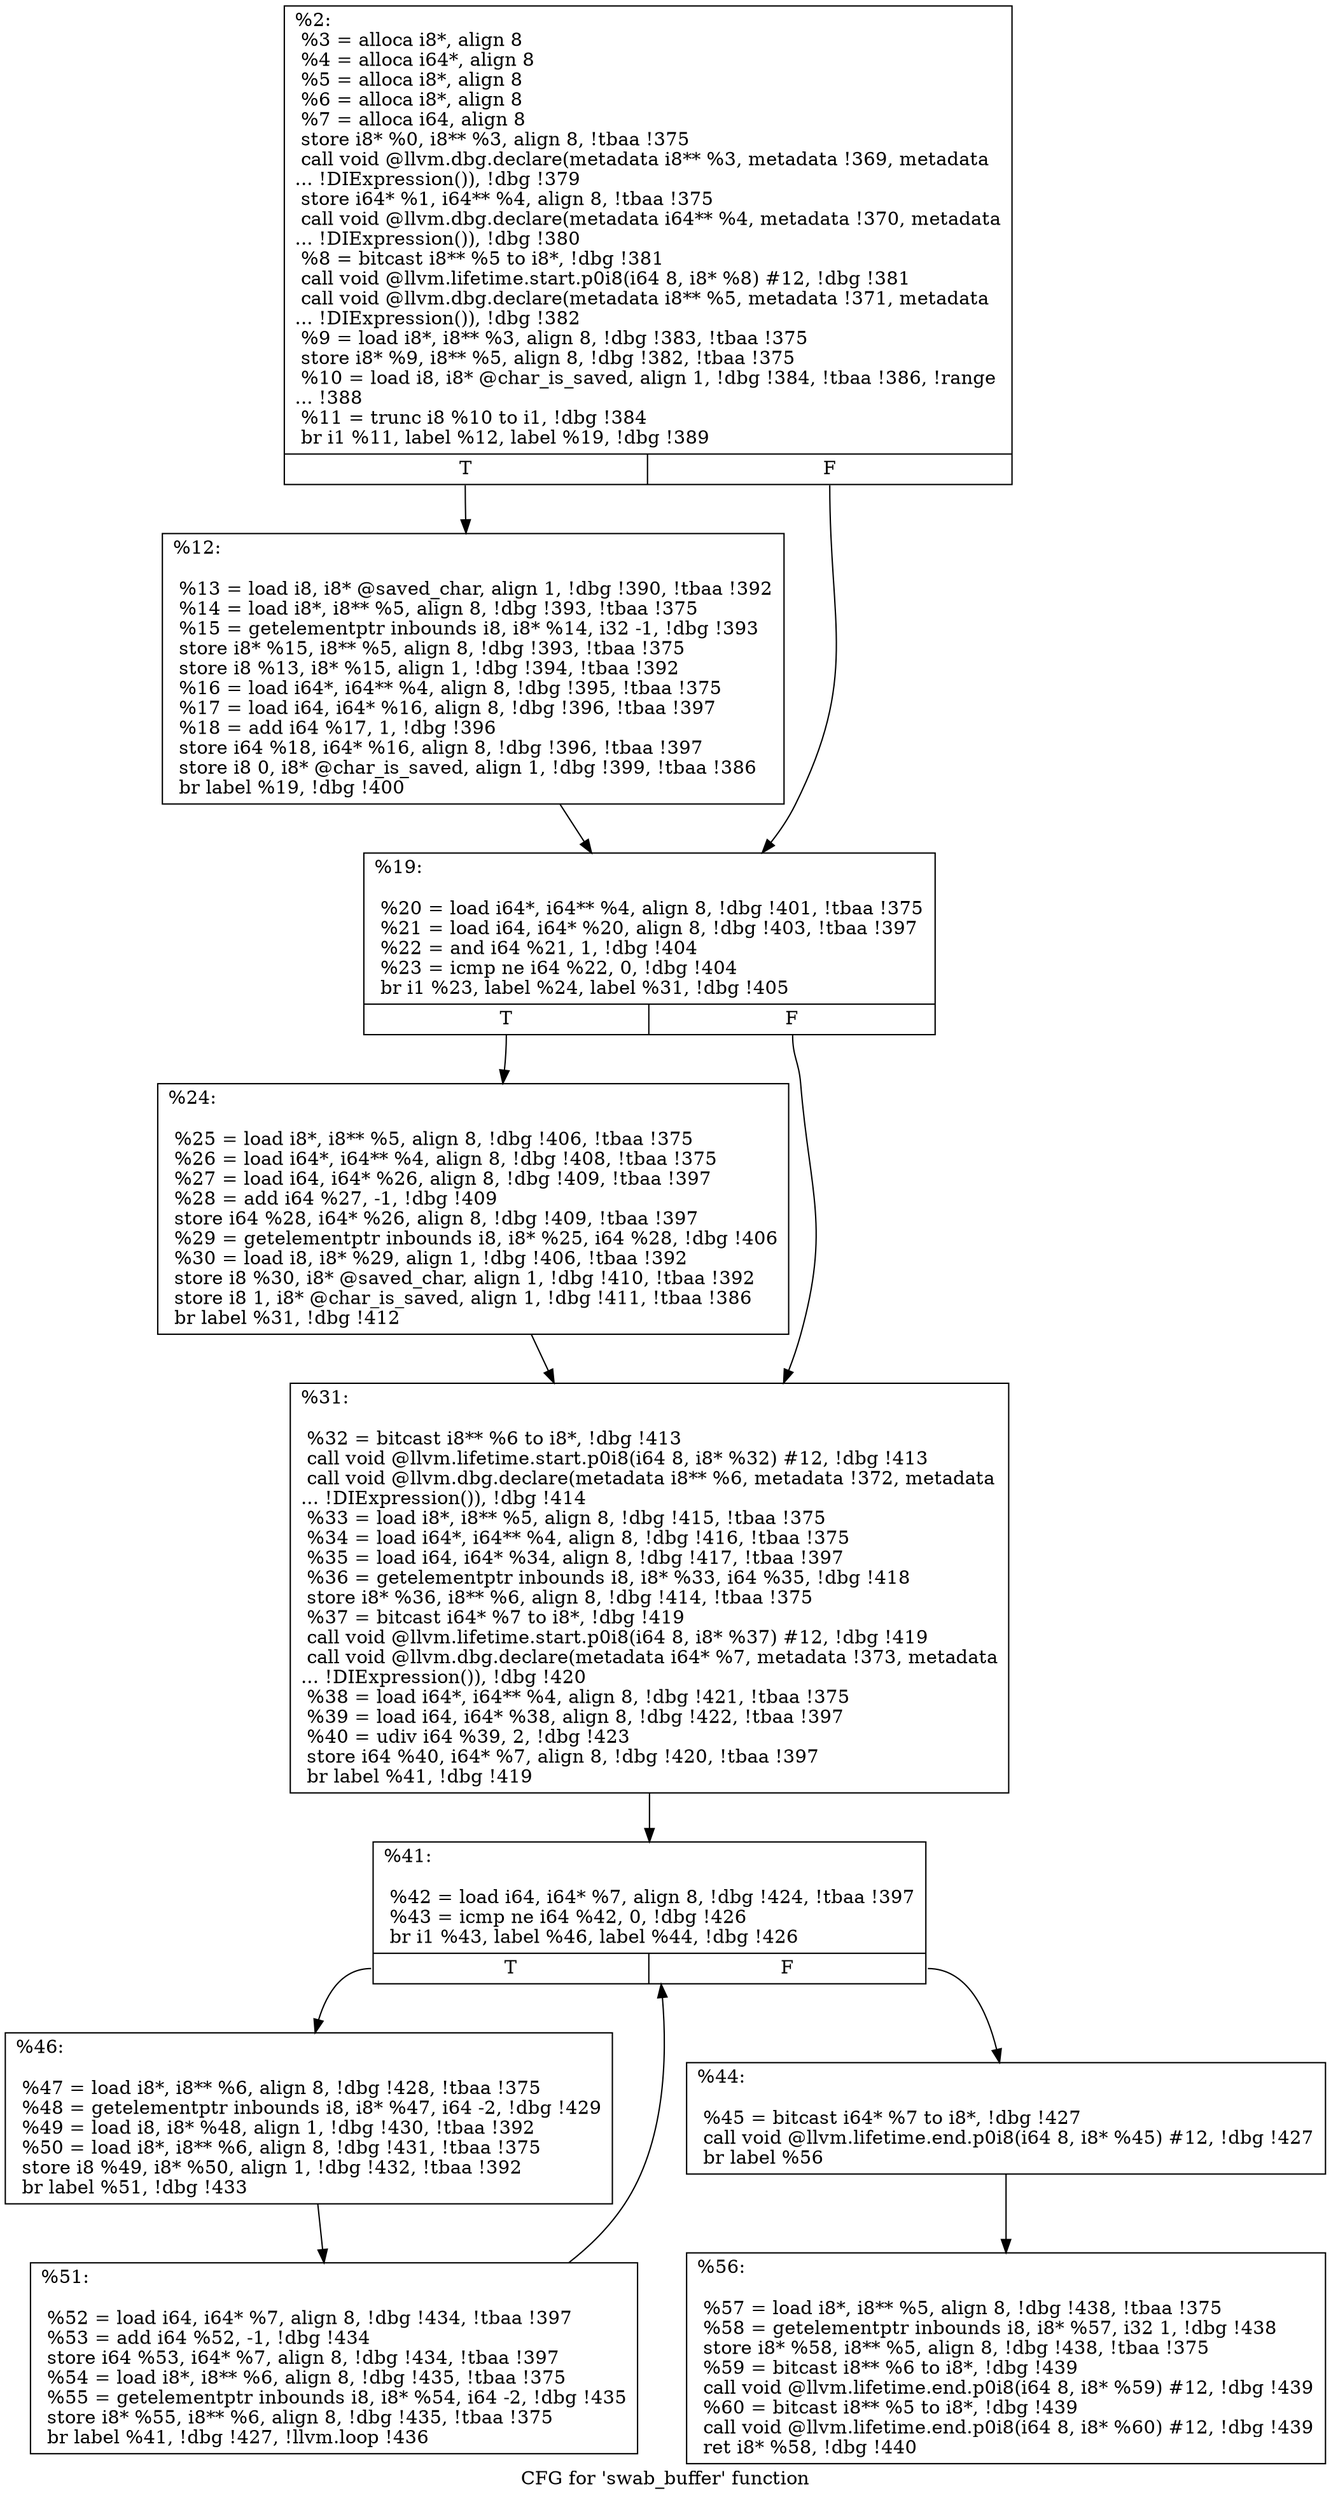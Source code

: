 digraph "CFG for 'swab_buffer' function" {
	label="CFG for 'swab_buffer' function";

	Node0x24d76c0 [shape=record,label="{%2:\l  %3 = alloca i8*, align 8\l  %4 = alloca i64*, align 8\l  %5 = alloca i8*, align 8\l  %6 = alloca i8*, align 8\l  %7 = alloca i64, align 8\l  store i8* %0, i8** %3, align 8, !tbaa !375\l  call void @llvm.dbg.declare(metadata i8** %3, metadata !369, metadata\l... !DIExpression()), !dbg !379\l  store i64* %1, i64** %4, align 8, !tbaa !375\l  call void @llvm.dbg.declare(metadata i64** %4, metadata !370, metadata\l... !DIExpression()), !dbg !380\l  %8 = bitcast i8** %5 to i8*, !dbg !381\l  call void @llvm.lifetime.start.p0i8(i64 8, i8* %8) #12, !dbg !381\l  call void @llvm.dbg.declare(metadata i8** %5, metadata !371, metadata\l... !DIExpression()), !dbg !382\l  %9 = load i8*, i8** %3, align 8, !dbg !383, !tbaa !375\l  store i8* %9, i8** %5, align 8, !dbg !382, !tbaa !375\l  %10 = load i8, i8* @char_is_saved, align 1, !dbg !384, !tbaa !386, !range\l... !388\l  %11 = trunc i8 %10 to i1, !dbg !384\l  br i1 %11, label %12, label %19, !dbg !389\l|{<s0>T|<s1>F}}"];
	Node0x24d76c0:s0 -> Node0x24d9790;
	Node0x24d76c0:s1 -> Node0x24d97e0;
	Node0x24d9790 [shape=record,label="{%12:\l\l  %13 = load i8, i8* @saved_char, align 1, !dbg !390, !tbaa !392\l  %14 = load i8*, i8** %5, align 8, !dbg !393, !tbaa !375\l  %15 = getelementptr inbounds i8, i8* %14, i32 -1, !dbg !393\l  store i8* %15, i8** %5, align 8, !dbg !393, !tbaa !375\l  store i8 %13, i8* %15, align 1, !dbg !394, !tbaa !392\l  %16 = load i64*, i64** %4, align 8, !dbg !395, !tbaa !375\l  %17 = load i64, i64* %16, align 8, !dbg !396, !tbaa !397\l  %18 = add i64 %17, 1, !dbg !396\l  store i64 %18, i64* %16, align 8, !dbg !396, !tbaa !397\l  store i8 0, i8* @char_is_saved, align 1, !dbg !399, !tbaa !386\l  br label %19, !dbg !400\l}"];
	Node0x24d9790 -> Node0x24d97e0;
	Node0x24d97e0 [shape=record,label="{%19:\l\l  %20 = load i64*, i64** %4, align 8, !dbg !401, !tbaa !375\l  %21 = load i64, i64* %20, align 8, !dbg !403, !tbaa !397\l  %22 = and i64 %21, 1, !dbg !404\l  %23 = icmp ne i64 %22, 0, !dbg !404\l  br i1 %23, label %24, label %31, !dbg !405\l|{<s0>T|<s1>F}}"];
	Node0x24d97e0:s0 -> Node0x24d9830;
	Node0x24d97e0:s1 -> Node0x24d9880;
	Node0x24d9830 [shape=record,label="{%24:\l\l  %25 = load i8*, i8** %5, align 8, !dbg !406, !tbaa !375\l  %26 = load i64*, i64** %4, align 8, !dbg !408, !tbaa !375\l  %27 = load i64, i64* %26, align 8, !dbg !409, !tbaa !397\l  %28 = add i64 %27, -1, !dbg !409\l  store i64 %28, i64* %26, align 8, !dbg !409, !tbaa !397\l  %29 = getelementptr inbounds i8, i8* %25, i64 %28, !dbg !406\l  %30 = load i8, i8* %29, align 1, !dbg !406, !tbaa !392\l  store i8 %30, i8* @saved_char, align 1, !dbg !410, !tbaa !392\l  store i8 1, i8* @char_is_saved, align 1, !dbg !411, !tbaa !386\l  br label %31, !dbg !412\l}"];
	Node0x24d9830 -> Node0x24d9880;
	Node0x24d9880 [shape=record,label="{%31:\l\l  %32 = bitcast i8** %6 to i8*, !dbg !413\l  call void @llvm.lifetime.start.p0i8(i64 8, i8* %32) #12, !dbg !413\l  call void @llvm.dbg.declare(metadata i8** %6, metadata !372, metadata\l... !DIExpression()), !dbg !414\l  %33 = load i8*, i8** %5, align 8, !dbg !415, !tbaa !375\l  %34 = load i64*, i64** %4, align 8, !dbg !416, !tbaa !375\l  %35 = load i64, i64* %34, align 8, !dbg !417, !tbaa !397\l  %36 = getelementptr inbounds i8, i8* %33, i64 %35, !dbg !418\l  store i8* %36, i8** %6, align 8, !dbg !414, !tbaa !375\l  %37 = bitcast i64* %7 to i8*, !dbg !419\l  call void @llvm.lifetime.start.p0i8(i64 8, i8* %37) #12, !dbg !419\l  call void @llvm.dbg.declare(metadata i64* %7, metadata !373, metadata\l... !DIExpression()), !dbg !420\l  %38 = load i64*, i64** %4, align 8, !dbg !421, !tbaa !375\l  %39 = load i64, i64* %38, align 8, !dbg !422, !tbaa !397\l  %40 = udiv i64 %39, 2, !dbg !423\l  store i64 %40, i64* %7, align 8, !dbg !420, !tbaa !397\l  br label %41, !dbg !419\l}"];
	Node0x24d9880 -> Node0x24d98d0;
	Node0x24d98d0 [shape=record,label="{%41:\l\l  %42 = load i64, i64* %7, align 8, !dbg !424, !tbaa !397\l  %43 = icmp ne i64 %42, 0, !dbg !426\l  br i1 %43, label %46, label %44, !dbg !426\l|{<s0>T|<s1>F}}"];
	Node0x24d98d0:s0 -> Node0x24d9970;
	Node0x24d98d0:s1 -> Node0x24d9920;
	Node0x24d9920 [shape=record,label="{%44:\l\l  %45 = bitcast i64* %7 to i8*, !dbg !427\l  call void @llvm.lifetime.end.p0i8(i64 8, i8* %45) #12, !dbg !427\l  br label %56\l}"];
	Node0x24d9920 -> Node0x24d9a10;
	Node0x24d9970 [shape=record,label="{%46:\l\l  %47 = load i8*, i8** %6, align 8, !dbg !428, !tbaa !375\l  %48 = getelementptr inbounds i8, i8* %47, i64 -2, !dbg !429\l  %49 = load i8, i8* %48, align 1, !dbg !430, !tbaa !392\l  %50 = load i8*, i8** %6, align 8, !dbg !431, !tbaa !375\l  store i8 %49, i8* %50, align 1, !dbg !432, !tbaa !392\l  br label %51, !dbg !433\l}"];
	Node0x24d9970 -> Node0x24d99c0;
	Node0x24d99c0 [shape=record,label="{%51:\l\l  %52 = load i64, i64* %7, align 8, !dbg !434, !tbaa !397\l  %53 = add i64 %52, -1, !dbg !434\l  store i64 %53, i64* %7, align 8, !dbg !434, !tbaa !397\l  %54 = load i8*, i8** %6, align 8, !dbg !435, !tbaa !375\l  %55 = getelementptr inbounds i8, i8* %54, i64 -2, !dbg !435\l  store i8* %55, i8** %6, align 8, !dbg !435, !tbaa !375\l  br label %41, !dbg !427, !llvm.loop !436\l}"];
	Node0x24d99c0 -> Node0x24d98d0;
	Node0x24d9a10 [shape=record,label="{%56:\l\l  %57 = load i8*, i8** %5, align 8, !dbg !438, !tbaa !375\l  %58 = getelementptr inbounds i8, i8* %57, i32 1, !dbg !438\l  store i8* %58, i8** %5, align 8, !dbg !438, !tbaa !375\l  %59 = bitcast i8** %6 to i8*, !dbg !439\l  call void @llvm.lifetime.end.p0i8(i64 8, i8* %59) #12, !dbg !439\l  %60 = bitcast i8** %5 to i8*, !dbg !439\l  call void @llvm.lifetime.end.p0i8(i64 8, i8* %60) #12, !dbg !439\l  ret i8* %58, !dbg !440\l}"];
}
